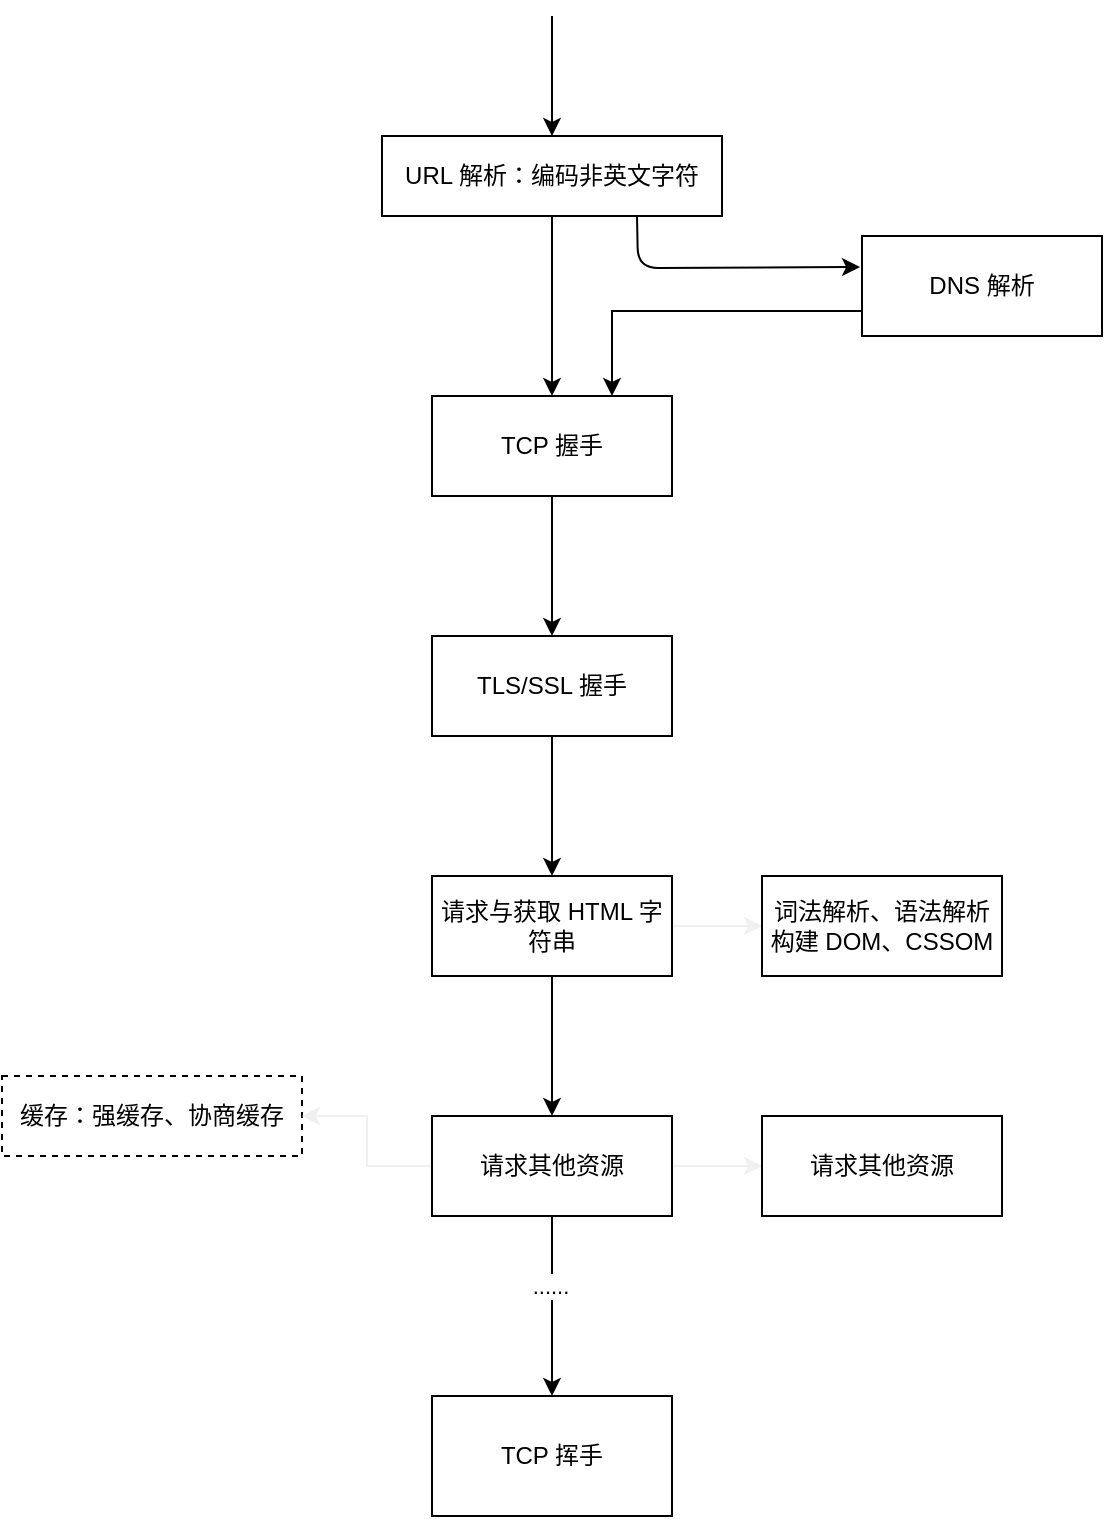 <mxfile>
    <diagram id="HnKcAvu7koE9Oz_A0em-" name="Page-1">
        <mxGraphModel dx="1356" dy="1011" grid="1" gridSize="10" guides="1" tooltips="1" connect="1" arrows="1" fold="1" page="1" pageScale="1" pageWidth="827" pageHeight="1169" math="0" shadow="0">
            <root>
                <mxCell id="0"/>
                <mxCell id="1" parent="0"/>
                <mxCell id="10" style="edgeStyle=orthogonalEdgeStyle;rounded=0;orthogonalLoop=1;jettySize=auto;html=1;entryX=0.5;entryY=0;entryDx=0;entryDy=0;" edge="1" parent="1" source="3" target="9">
                    <mxGeometry relative="1" as="geometry"/>
                </mxCell>
                <mxCell id="3" value="URL 解析：编码非英文字符" style="rounded=0;whiteSpace=wrap;html=1;" vertex="1" parent="1">
                    <mxGeometry x="240" y="110" width="170" height="40" as="geometry"/>
                </mxCell>
                <mxCell id="4" value="" style="endArrow=classic;html=1;entryX=0.5;entryY=0;entryDx=0;entryDy=0;" edge="1" parent="1" target="3">
                    <mxGeometry width="50" height="50" relative="1" as="geometry">
                        <mxPoint x="325" y="50" as="sourcePoint"/>
                        <mxPoint x="330" y="30" as="targetPoint"/>
                    </mxGeometry>
                </mxCell>
                <mxCell id="5" value="DNS 解析" style="rounded=0;whiteSpace=wrap;html=1;" vertex="1" parent="1">
                    <mxGeometry x="480" y="160" width="120" height="50" as="geometry"/>
                </mxCell>
                <mxCell id="6" value="" style="endArrow=classic;html=1;exitX=0.75;exitY=1;exitDx=0;exitDy=0;entryX=-0.008;entryY=0.31;entryDx=0;entryDy=0;entryPerimeter=0;" edge="1" parent="1" source="3" target="5">
                    <mxGeometry width="50" height="50" relative="1" as="geometry">
                        <mxPoint x="460" y="230" as="sourcePoint"/>
                        <mxPoint x="510" y="180" as="targetPoint"/>
                        <Array as="points">
                            <mxPoint x="368" y="176"/>
                        </Array>
                    </mxGeometry>
                </mxCell>
                <mxCell id="7" value="缓存：强缓存、协商缓存" style="rounded=0;whiteSpace=wrap;html=1;dashed=1;" vertex="1" parent="1">
                    <mxGeometry x="50" y="580" width="150" height="40" as="geometry"/>
                </mxCell>
                <mxCell id="12" style="edgeStyle=orthogonalEdgeStyle;rounded=0;orthogonalLoop=1;jettySize=auto;html=1;entryX=0.5;entryY=0;entryDx=0;entryDy=0;" edge="1" parent="1" source="9" target="11">
                    <mxGeometry relative="1" as="geometry"/>
                </mxCell>
                <mxCell id="9" value="TCP 握手" style="rounded=0;whiteSpace=wrap;html=1;" vertex="1" parent="1">
                    <mxGeometry x="265" y="240" width="120" height="50" as="geometry"/>
                </mxCell>
                <mxCell id="15" value="" style="edgeStyle=orthogonalEdgeStyle;rounded=0;orthogonalLoop=1;jettySize=auto;html=1;" edge="1" parent="1" source="11" target="14">
                    <mxGeometry relative="1" as="geometry"/>
                </mxCell>
                <mxCell id="11" value="TLS/SSL 握手" style="rounded=0;whiteSpace=wrap;html=1;" vertex="1" parent="1">
                    <mxGeometry x="265" y="360" width="120" height="50" as="geometry"/>
                </mxCell>
                <mxCell id="21" value="" style="edgeStyle=orthogonalEdgeStyle;rounded=0;orthogonalLoop=1;jettySize=auto;html=1;" edge="1" parent="1" source="14">
                    <mxGeometry relative="1" as="geometry">
                        <mxPoint x="325" y="600" as="targetPoint"/>
                    </mxGeometry>
                </mxCell>
                <mxCell id="33" value="" style="edgeStyle=orthogonalEdgeStyle;rounded=0;orthogonalLoop=1;jettySize=auto;html=1;strokeColor=#f0f0f0;entryX=0;entryY=0.5;entryDx=0;entryDy=0;" edge="1" parent="1" source="14" target="32">
                    <mxGeometry relative="1" as="geometry">
                        <Array as="points">
                            <mxPoint x="430" y="505"/>
                            <mxPoint x="430" y="505"/>
                        </Array>
                    </mxGeometry>
                </mxCell>
                <mxCell id="14" value="请求与获取 HTML 字符串" style="whiteSpace=wrap;html=1;rounded=0;" vertex="1" parent="1">
                    <mxGeometry x="265" y="480" width="120" height="50" as="geometry"/>
                </mxCell>
                <mxCell id="20" value="TCP 挥手" style="whiteSpace=wrap;html=1;rounded=0;" vertex="1" parent="1">
                    <mxGeometry x="265" y="740" width="120" height="60" as="geometry"/>
                </mxCell>
                <mxCell id="22" style="edgeStyle=orthogonalEdgeStyle;rounded=0;orthogonalLoop=1;jettySize=auto;html=1;entryX=0.75;entryY=0;entryDx=0;entryDy=0;exitX=0;exitY=0.75;exitDx=0;exitDy=0;" edge="1" parent="1" source="5" target="9">
                    <mxGeometry relative="1" as="geometry">
                        <mxPoint x="335" y="160" as="sourcePoint"/>
                        <mxPoint x="335" y="250" as="targetPoint"/>
                    </mxGeometry>
                </mxCell>
                <mxCell id="25" style="edgeStyle=orthogonalEdgeStyle;rounded=0;orthogonalLoop=1;jettySize=auto;html=1;entryX=0.5;entryY=0;entryDx=0;entryDy=0;" edge="1" parent="1" source="23" target="20">
                    <mxGeometry relative="1" as="geometry"/>
                </mxCell>
                <mxCell id="26" value="......" style="edgeLabel;html=1;align=center;verticalAlign=middle;resizable=0;points=[];" vertex="1" connectable="0" parent="25">
                    <mxGeometry x="-0.222" y="-1" relative="1" as="geometry">
                        <mxPoint as="offset"/>
                    </mxGeometry>
                </mxCell>
                <mxCell id="30" style="edgeStyle=orthogonalEdgeStyle;rounded=0;orthogonalLoop=1;jettySize=auto;html=1;entryX=0;entryY=0.5;entryDx=0;entryDy=0;strokeColor=#f0f0f0;" edge="1" parent="1" source="23" target="29">
                    <mxGeometry relative="1" as="geometry"/>
                </mxCell>
                <mxCell id="35" style="edgeStyle=orthogonalEdgeStyle;rounded=0;orthogonalLoop=1;jettySize=auto;html=1;entryX=1;entryY=0.5;entryDx=0;entryDy=0;strokeColor=#f0f0f0;" edge="1" parent="1" source="23" target="7">
                    <mxGeometry relative="1" as="geometry"/>
                </mxCell>
                <mxCell id="23" value="请求其他资源" style="whiteSpace=wrap;html=1;rounded=0;" vertex="1" parent="1">
                    <mxGeometry x="265" y="600" width="120" height="50" as="geometry"/>
                </mxCell>
                <mxCell id="29" value="请求其他资源" style="whiteSpace=wrap;html=1;rounded=0;" vertex="1" parent="1">
                    <mxGeometry x="430" y="600" width="120" height="50" as="geometry"/>
                </mxCell>
                <mxCell id="32" value="词法解析、语法解析构建 DOM、CSSOM" style="whiteSpace=wrap;html=1;rounded=0;" vertex="1" parent="1">
                    <mxGeometry x="430" y="480" width="120" height="50" as="geometry"/>
                </mxCell>
            </root>
        </mxGraphModel>
    </diagram>
</mxfile>